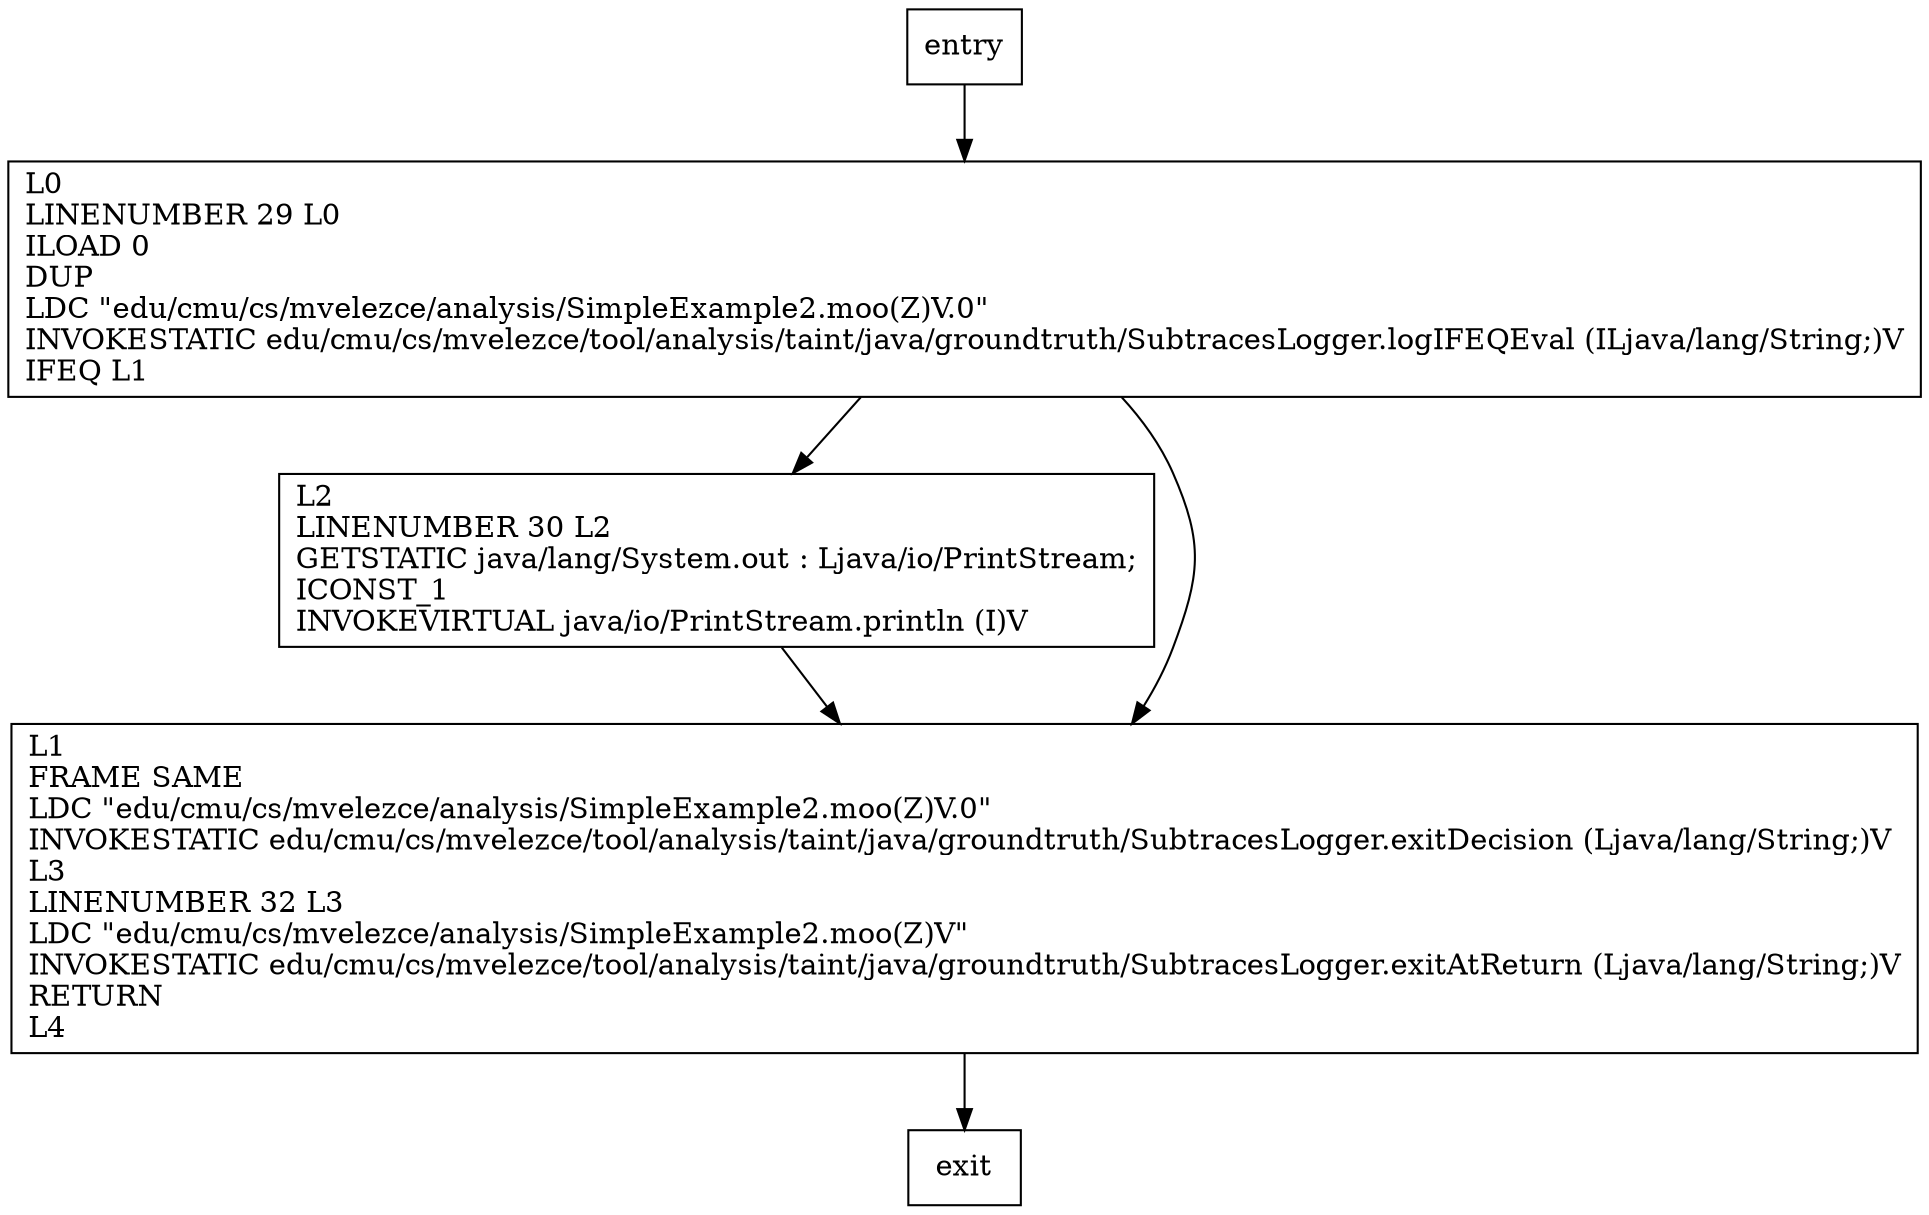 digraph moo {
node [shape=record];
970352352 [label="L0\lLINENUMBER 29 L0\lILOAD 0\lDUP\lLDC \"edu/cmu/cs/mvelezce/analysis/SimpleExample2.moo(Z)V.0\"\lINVOKESTATIC edu/cmu/cs/mvelezce/tool/analysis/taint/java/groundtruth/SubtracesLogger.logIFEQEval (ILjava/lang/String;)V\lIFEQ L1\l"];
1456727209 [label="L2\lLINENUMBER 30 L2\lGETSTATIC java/lang/System.out : Ljava/io/PrintStream;\lICONST_1\lINVOKEVIRTUAL java/io/PrintStream.println (I)V\l"];
1455197253 [label="L1\lFRAME SAME\lLDC \"edu/cmu/cs/mvelezce/analysis/SimpleExample2.moo(Z)V.0\"\lINVOKESTATIC edu/cmu/cs/mvelezce/tool/analysis/taint/java/groundtruth/SubtracesLogger.exitDecision (Ljava/lang/String;)V\lL3\lLINENUMBER 32 L3\lLDC \"edu/cmu/cs/mvelezce/analysis/SimpleExample2.moo(Z)V\"\lINVOKESTATIC edu/cmu/cs/mvelezce/tool/analysis/taint/java/groundtruth/SubtracesLogger.exitAtReturn (Ljava/lang/String;)V\lRETURN\lL4\l"];
entry;
exit;
entry -> 970352352;
970352352 -> 1456727209;
970352352 -> 1455197253;
1456727209 -> 1455197253;
1455197253 -> exit;
}
